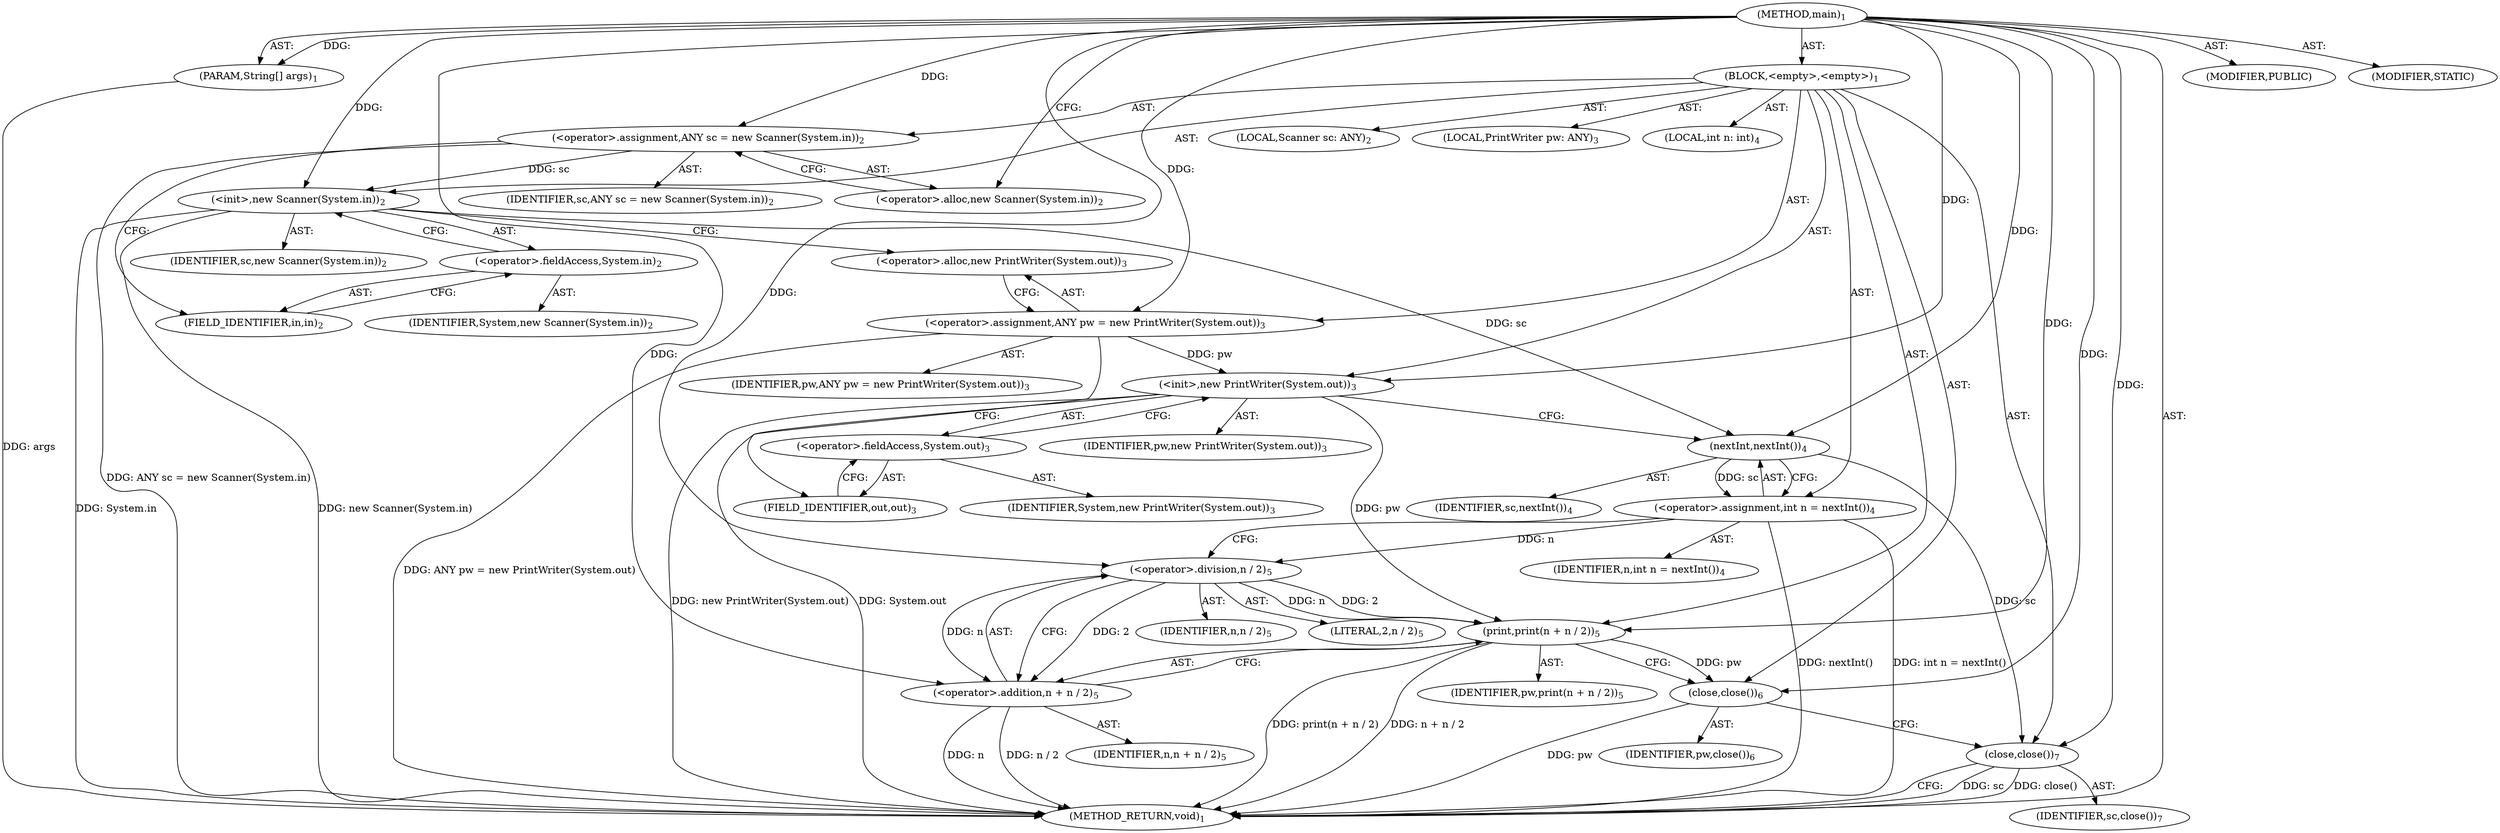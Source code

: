 digraph "main" {  
"21" [label = <(METHOD,main)<SUB>1</SUB>> ]
"22" [label = <(PARAM,String[] args)<SUB>1</SUB>> ]
"23" [label = <(BLOCK,&lt;empty&gt;,&lt;empty&gt;)<SUB>1</SUB>> ]
"4" [label = <(LOCAL,Scanner sc: ANY)<SUB>2</SUB>> ]
"24" [label = <(&lt;operator&gt;.assignment,ANY sc = new Scanner(System.in))<SUB>2</SUB>> ]
"25" [label = <(IDENTIFIER,sc,ANY sc = new Scanner(System.in))<SUB>2</SUB>> ]
"26" [label = <(&lt;operator&gt;.alloc,new Scanner(System.in))<SUB>2</SUB>> ]
"27" [label = <(&lt;init&gt;,new Scanner(System.in))<SUB>2</SUB>> ]
"3" [label = <(IDENTIFIER,sc,new Scanner(System.in))<SUB>2</SUB>> ]
"28" [label = <(&lt;operator&gt;.fieldAccess,System.in)<SUB>2</SUB>> ]
"29" [label = <(IDENTIFIER,System,new Scanner(System.in))<SUB>2</SUB>> ]
"30" [label = <(FIELD_IDENTIFIER,in,in)<SUB>2</SUB>> ]
"6" [label = <(LOCAL,PrintWriter pw: ANY)<SUB>3</SUB>> ]
"31" [label = <(&lt;operator&gt;.assignment,ANY pw = new PrintWriter(System.out))<SUB>3</SUB>> ]
"32" [label = <(IDENTIFIER,pw,ANY pw = new PrintWriter(System.out))<SUB>3</SUB>> ]
"33" [label = <(&lt;operator&gt;.alloc,new PrintWriter(System.out))<SUB>3</SUB>> ]
"34" [label = <(&lt;init&gt;,new PrintWriter(System.out))<SUB>3</SUB>> ]
"5" [label = <(IDENTIFIER,pw,new PrintWriter(System.out))<SUB>3</SUB>> ]
"35" [label = <(&lt;operator&gt;.fieldAccess,System.out)<SUB>3</SUB>> ]
"36" [label = <(IDENTIFIER,System,new PrintWriter(System.out))<SUB>3</SUB>> ]
"37" [label = <(FIELD_IDENTIFIER,out,out)<SUB>3</SUB>> ]
"38" [label = <(LOCAL,int n: int)<SUB>4</SUB>> ]
"39" [label = <(&lt;operator&gt;.assignment,int n = nextInt())<SUB>4</SUB>> ]
"40" [label = <(IDENTIFIER,n,int n = nextInt())<SUB>4</SUB>> ]
"41" [label = <(nextInt,nextInt())<SUB>4</SUB>> ]
"42" [label = <(IDENTIFIER,sc,nextInt())<SUB>4</SUB>> ]
"43" [label = <(print,print(n + n / 2))<SUB>5</SUB>> ]
"44" [label = <(IDENTIFIER,pw,print(n + n / 2))<SUB>5</SUB>> ]
"45" [label = <(&lt;operator&gt;.addition,n + n / 2)<SUB>5</SUB>> ]
"46" [label = <(IDENTIFIER,n,n + n / 2)<SUB>5</SUB>> ]
"47" [label = <(&lt;operator&gt;.division,n / 2)<SUB>5</SUB>> ]
"48" [label = <(IDENTIFIER,n,n / 2)<SUB>5</SUB>> ]
"49" [label = <(LITERAL,2,n / 2)<SUB>5</SUB>> ]
"50" [label = <(close,close())<SUB>6</SUB>> ]
"51" [label = <(IDENTIFIER,pw,close())<SUB>6</SUB>> ]
"52" [label = <(close,close())<SUB>7</SUB>> ]
"53" [label = <(IDENTIFIER,sc,close())<SUB>7</SUB>> ]
"54" [label = <(MODIFIER,PUBLIC)> ]
"55" [label = <(MODIFIER,STATIC)> ]
"56" [label = <(METHOD_RETURN,void)<SUB>1</SUB>> ]
  "21" -> "22"  [ label = "AST: "] 
  "21" -> "23"  [ label = "AST: "] 
  "21" -> "54"  [ label = "AST: "] 
  "21" -> "55"  [ label = "AST: "] 
  "21" -> "56"  [ label = "AST: "] 
  "23" -> "4"  [ label = "AST: "] 
  "23" -> "24"  [ label = "AST: "] 
  "23" -> "27"  [ label = "AST: "] 
  "23" -> "6"  [ label = "AST: "] 
  "23" -> "31"  [ label = "AST: "] 
  "23" -> "34"  [ label = "AST: "] 
  "23" -> "38"  [ label = "AST: "] 
  "23" -> "39"  [ label = "AST: "] 
  "23" -> "43"  [ label = "AST: "] 
  "23" -> "50"  [ label = "AST: "] 
  "23" -> "52"  [ label = "AST: "] 
  "24" -> "25"  [ label = "AST: "] 
  "24" -> "26"  [ label = "AST: "] 
  "27" -> "3"  [ label = "AST: "] 
  "27" -> "28"  [ label = "AST: "] 
  "28" -> "29"  [ label = "AST: "] 
  "28" -> "30"  [ label = "AST: "] 
  "31" -> "32"  [ label = "AST: "] 
  "31" -> "33"  [ label = "AST: "] 
  "34" -> "5"  [ label = "AST: "] 
  "34" -> "35"  [ label = "AST: "] 
  "35" -> "36"  [ label = "AST: "] 
  "35" -> "37"  [ label = "AST: "] 
  "39" -> "40"  [ label = "AST: "] 
  "39" -> "41"  [ label = "AST: "] 
  "41" -> "42"  [ label = "AST: "] 
  "43" -> "44"  [ label = "AST: "] 
  "43" -> "45"  [ label = "AST: "] 
  "45" -> "46"  [ label = "AST: "] 
  "45" -> "47"  [ label = "AST: "] 
  "47" -> "48"  [ label = "AST: "] 
  "47" -> "49"  [ label = "AST: "] 
  "50" -> "51"  [ label = "AST: "] 
  "52" -> "53"  [ label = "AST: "] 
  "24" -> "30"  [ label = "CFG: "] 
  "27" -> "33"  [ label = "CFG: "] 
  "31" -> "37"  [ label = "CFG: "] 
  "34" -> "41"  [ label = "CFG: "] 
  "39" -> "47"  [ label = "CFG: "] 
  "43" -> "50"  [ label = "CFG: "] 
  "50" -> "52"  [ label = "CFG: "] 
  "52" -> "56"  [ label = "CFG: "] 
  "26" -> "24"  [ label = "CFG: "] 
  "28" -> "27"  [ label = "CFG: "] 
  "33" -> "31"  [ label = "CFG: "] 
  "35" -> "34"  [ label = "CFG: "] 
  "41" -> "39"  [ label = "CFG: "] 
  "45" -> "43"  [ label = "CFG: "] 
  "30" -> "28"  [ label = "CFG: "] 
  "37" -> "35"  [ label = "CFG: "] 
  "47" -> "45"  [ label = "CFG: "] 
  "21" -> "26"  [ label = "CFG: "] 
  "22" -> "56"  [ label = "DDG: args"] 
  "24" -> "56"  [ label = "DDG: ANY sc = new Scanner(System.in)"] 
  "27" -> "56"  [ label = "DDG: System.in"] 
  "27" -> "56"  [ label = "DDG: new Scanner(System.in)"] 
  "31" -> "56"  [ label = "DDG: ANY pw = new PrintWriter(System.out)"] 
  "34" -> "56"  [ label = "DDG: System.out"] 
  "34" -> "56"  [ label = "DDG: new PrintWriter(System.out)"] 
  "39" -> "56"  [ label = "DDG: nextInt()"] 
  "39" -> "56"  [ label = "DDG: int n = nextInt()"] 
  "45" -> "56"  [ label = "DDG: n"] 
  "45" -> "56"  [ label = "DDG: n / 2"] 
  "43" -> "56"  [ label = "DDG: n + n / 2"] 
  "43" -> "56"  [ label = "DDG: print(n + n / 2)"] 
  "50" -> "56"  [ label = "DDG: pw"] 
  "52" -> "56"  [ label = "DDG: sc"] 
  "52" -> "56"  [ label = "DDG: close()"] 
  "21" -> "22"  [ label = "DDG: "] 
  "21" -> "24"  [ label = "DDG: "] 
  "21" -> "31"  [ label = "DDG: "] 
  "41" -> "39"  [ label = "DDG: sc"] 
  "24" -> "27"  [ label = "DDG: sc"] 
  "21" -> "27"  [ label = "DDG: "] 
  "31" -> "34"  [ label = "DDG: pw"] 
  "21" -> "34"  [ label = "DDG: "] 
  "34" -> "43"  [ label = "DDG: pw"] 
  "21" -> "43"  [ label = "DDG: "] 
  "47" -> "43"  [ label = "DDG: n"] 
  "47" -> "43"  [ label = "DDG: 2"] 
  "43" -> "50"  [ label = "DDG: pw"] 
  "21" -> "50"  [ label = "DDG: "] 
  "41" -> "52"  [ label = "DDG: sc"] 
  "21" -> "52"  [ label = "DDG: "] 
  "27" -> "41"  [ label = "DDG: sc"] 
  "21" -> "41"  [ label = "DDG: "] 
  "47" -> "45"  [ label = "DDG: n"] 
  "21" -> "45"  [ label = "DDG: "] 
  "47" -> "45"  [ label = "DDG: 2"] 
  "39" -> "47"  [ label = "DDG: n"] 
  "21" -> "47"  [ label = "DDG: "] 
}
